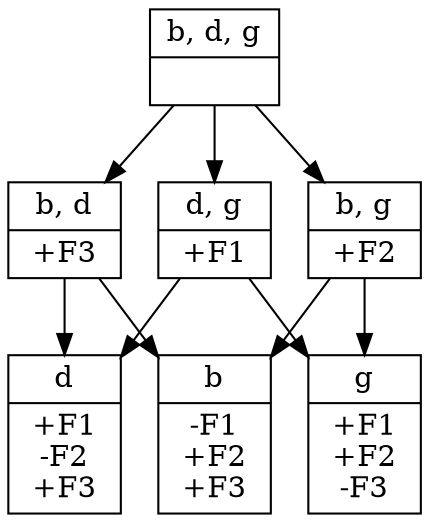 // None
digraph {
    graph [ dpi = 300 ];
	0 [label="{<segs> b, d, g |<feats>  }",shape=record]
	1 [label="{<segs> b |<feats> -F1\n+F2\n+F3 }",shape=record]
	2 [label="{<segs> d |<feats> +F1\n-F2\n+F3 }",shape=record]
	3 [label="{<segs> g |<feats> +F1\n+F2\n-F3 }",shape=record]
	4 [label="{<segs> d, g |<feats> +F1 }",shape=record]
	5 [label="{<segs> b, g |<feats> +F2 }",shape=record]
	6 [label="{<segs> b, d |<feats> +F3 }",shape=record]
	0 -> 4	0 -> 5	0 -> 6	4 -> 2	4 -> 3	5 -> 1	5 -> 3	6 -> 1	6 -> 2
{rank=same; 1 2 3}
}